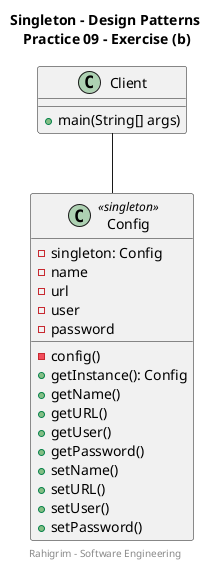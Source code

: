 @startuml Singleton Pattern

Title "Singleton - Design Patterns\n Practice 09 - Exercise (b)"
Footer Rahigrim - Software Engineering

class Client{

    +main(String[] args)

}

class Config <<singleton>>{

    -singleton: Config
    -name
    -url 
    -user
    -password 

    -config()
    +getInstance(): Config
    +getName()
    +getURL()
    +getUser()
    +getPassword()
    +setName()
    +setURL()
    +setUser()
    +setPassword()

}


Client -d- Config 
@enduml
